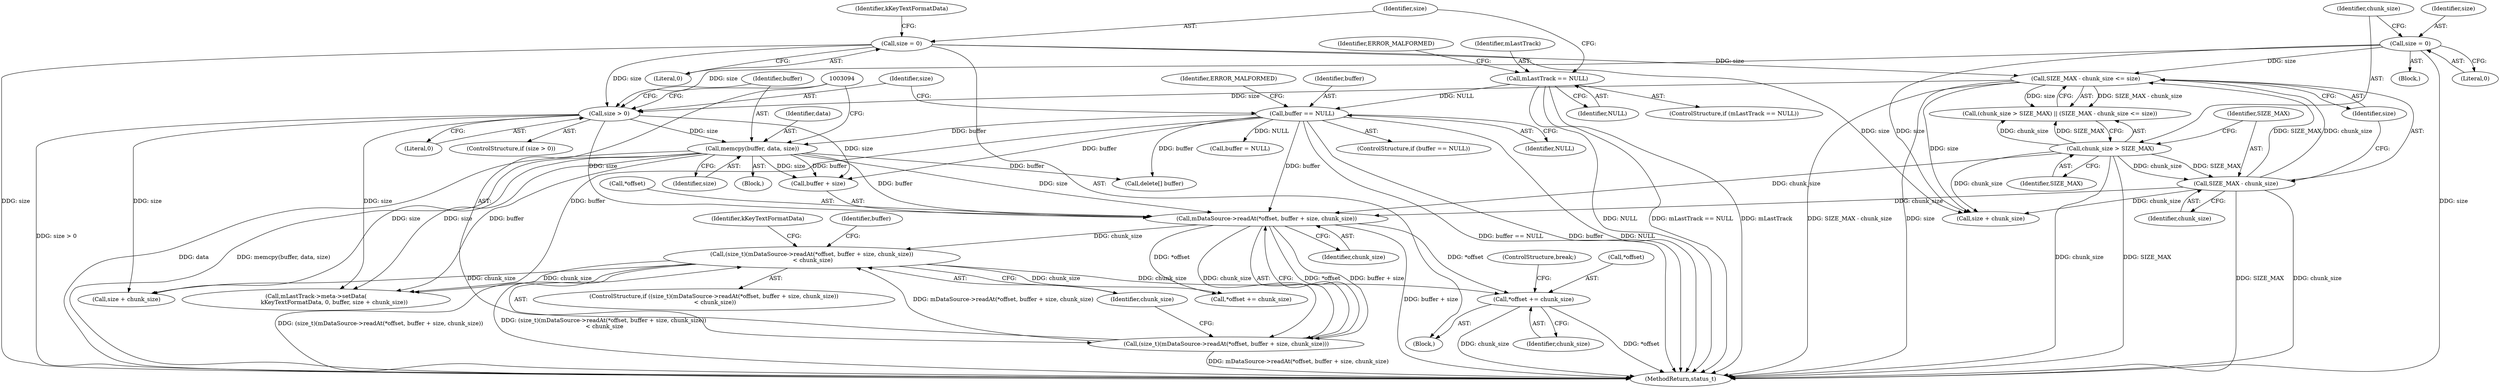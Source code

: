 digraph "0_Android_e7142a0703bc93f75e213e96ebc19000022afed9@pointer" {
"1003124" [label="(Call,*offset += chunk_size)"];
"1003092" [label="(Call,(size_t)(mDataSource->readAt(*offset, buffer + size, chunk_size))\n < chunk_size)"];
"1003093" [label="(Call,(size_t)(mDataSource->readAt(*offset, buffer + size, chunk_size)))"];
"1003095" [label="(Call,mDataSource->readAt(*offset, buffer + size, chunk_size))"];
"1003076" [label="(Call,buffer == NULL)"];
"1003030" [label="(Call,mLastTrack == NULL)"];
"1003087" [label="(Call,memcpy(buffer, data, size))"];
"1003083" [label="(Call,size > 0)"];
"1003060" [label="(Call,SIZE_MAX - chunk_size <= size)"];
"1003061" [label="(Call,SIZE_MAX - chunk_size)"];
"1003057" [label="(Call,chunk_size > SIZE_MAX)"];
"1003052" [label="(Call,size = 0)"];
"1003038" [label="(Call,size = 0)"];
"1003095" [label="(Call,mDataSource->readAt(*offset, buffer + size, chunk_size))"];
"1003090" [label="(Identifier,size)"];
"1003028" [label="(Block,)"];
"1003096" [label="(Call,*offset)"];
"1003029" [label="(ControlStructure,if (mLastTrack == NULL))"];
"1003092" [label="(Call,(size_t)(mDataSource->readAt(*offset, buffer + size, chunk_size))\n < chunk_size)"];
"1003039" [label="(Identifier,size)"];
"1003088" [label="(Identifier,buffer)"];
"1003082" [label="(ControlStructure,if (size > 0))"];
"1003060" [label="(Call,SIZE_MAX - chunk_size <= size)"];
"1003072" [label="(Call,size + chunk_size)"];
"1003102" [label="(Identifier,chunk_size)"];
"1003062" [label="(Identifier,SIZE_MAX)"];
"1003051" [label="(Block,)"];
"1003106" [label="(Call,buffer = NULL)"];
"1003115" [label="(Call,mLastTrack->meta->setData(\n                    kKeyTextFormatData, 0, buffer, size + chunk_size))"];
"1003086" [label="(Block,)"];
"1003040" [label="(Literal,0)"];
"1003116" [label="(Identifier,kKeyTextFormatData)"];
"1003077" [label="(Identifier,buffer)"];
"1003124" [label="(Call,*offset += chunk_size)"];
"1003127" [label="(Identifier,chunk_size)"];
"1003053" [label="(Identifier,size)"];
"1003075" [label="(ControlStructure,if (buffer == NULL))"];
"1003083" [label="(Call,size > 0)"];
"1003119" [label="(Call,size + chunk_size)"];
"1003078" [label="(Identifier,NULL)"];
"1003030" [label="(Call,mLastTrack == NULL)"];
"1003089" [label="(Identifier,data)"];
"1003091" [label="(ControlStructure,if ((size_t)(mDataSource->readAt(*offset, buffer + size, chunk_size))\n < chunk_size))"];
"1003128" [label="(ControlStructure,break;)"];
"1003058" [label="(Identifier,chunk_size)"];
"1003104" [label="(Call,delete[] buffer)"];
"1003085" [label="(Literal,0)"];
"1003275" [label="(MethodReturn,status_t)"];
"1003059" [label="(Identifier,SIZE_MAX)"];
"1003054" [label="(Literal,0)"];
"1003109" [label="(Call,*offset += chunk_size)"];
"1003038" [label="(Call,size = 0)"];
"1003057" [label="(Call,chunk_size > SIZE_MAX)"];
"1003081" [label="(Identifier,ERROR_MALFORMED)"];
"1003084" [label="(Identifier,size)"];
"1003061" [label="(Call,SIZE_MAX - chunk_size)"];
"1003032" [label="(Identifier,NULL)"];
"1003064" [label="(Identifier,size)"];
"1003063" [label="(Identifier,chunk_size)"];
"1003105" [label="(Identifier,buffer)"];
"1003056" [label="(Call,(chunk_size > SIZE_MAX) || (SIZE_MAX - chunk_size <= size))"];
"1003125" [label="(Call,*offset)"];
"1003034" [label="(Identifier,ERROR_MALFORMED)"];
"1003052" [label="(Call,size = 0)"];
"1003098" [label="(Call,buffer + size)"];
"1003087" [label="(Call,memcpy(buffer, data, size))"];
"1003076" [label="(Call,buffer == NULL)"];
"1003093" [label="(Call,(size_t)(mDataSource->readAt(*offset, buffer + size, chunk_size)))"];
"1003101" [label="(Identifier,chunk_size)"];
"1003044" [label="(Identifier,kKeyTextFormatData)"];
"1003031" [label="(Identifier,mLastTrack)"];
"1003124" -> "1003028"  [label="AST: "];
"1003124" -> "1003127"  [label="CFG: "];
"1003125" -> "1003124"  [label="AST: "];
"1003127" -> "1003124"  [label="AST: "];
"1003128" -> "1003124"  [label="CFG: "];
"1003124" -> "1003275"  [label="DDG: chunk_size"];
"1003124" -> "1003275"  [label="DDG: *offset"];
"1003092" -> "1003124"  [label="DDG: chunk_size"];
"1003095" -> "1003124"  [label="DDG: *offset"];
"1003092" -> "1003091"  [label="AST: "];
"1003092" -> "1003102"  [label="CFG: "];
"1003093" -> "1003092"  [label="AST: "];
"1003102" -> "1003092"  [label="AST: "];
"1003105" -> "1003092"  [label="CFG: "];
"1003116" -> "1003092"  [label="CFG: "];
"1003092" -> "1003275"  [label="DDG: (size_t)(mDataSource->readAt(*offset, buffer + size, chunk_size))"];
"1003092" -> "1003275"  [label="DDG: (size_t)(mDataSource->readAt(*offset, buffer + size, chunk_size))\n < chunk_size"];
"1003093" -> "1003092"  [label="DDG: mDataSource->readAt(*offset, buffer + size, chunk_size)"];
"1003095" -> "1003092"  [label="DDG: chunk_size"];
"1003092" -> "1003109"  [label="DDG: chunk_size"];
"1003092" -> "1003115"  [label="DDG: chunk_size"];
"1003092" -> "1003119"  [label="DDG: chunk_size"];
"1003093" -> "1003095"  [label="CFG: "];
"1003094" -> "1003093"  [label="AST: "];
"1003095" -> "1003093"  [label="AST: "];
"1003102" -> "1003093"  [label="CFG: "];
"1003093" -> "1003275"  [label="DDG: mDataSource->readAt(*offset, buffer + size, chunk_size)"];
"1003095" -> "1003093"  [label="DDG: *offset"];
"1003095" -> "1003093"  [label="DDG: buffer + size"];
"1003095" -> "1003093"  [label="DDG: chunk_size"];
"1003095" -> "1003101"  [label="CFG: "];
"1003096" -> "1003095"  [label="AST: "];
"1003098" -> "1003095"  [label="AST: "];
"1003101" -> "1003095"  [label="AST: "];
"1003095" -> "1003275"  [label="DDG: buffer + size"];
"1003076" -> "1003095"  [label="DDG: buffer"];
"1003087" -> "1003095"  [label="DDG: buffer"];
"1003087" -> "1003095"  [label="DDG: size"];
"1003083" -> "1003095"  [label="DDG: size"];
"1003057" -> "1003095"  [label="DDG: chunk_size"];
"1003061" -> "1003095"  [label="DDG: chunk_size"];
"1003095" -> "1003109"  [label="DDG: *offset"];
"1003076" -> "1003075"  [label="AST: "];
"1003076" -> "1003078"  [label="CFG: "];
"1003077" -> "1003076"  [label="AST: "];
"1003078" -> "1003076"  [label="AST: "];
"1003081" -> "1003076"  [label="CFG: "];
"1003084" -> "1003076"  [label="CFG: "];
"1003076" -> "1003275"  [label="DDG: buffer == NULL"];
"1003076" -> "1003275"  [label="DDG: buffer"];
"1003076" -> "1003275"  [label="DDG: NULL"];
"1003030" -> "1003076"  [label="DDG: NULL"];
"1003076" -> "1003087"  [label="DDG: buffer"];
"1003076" -> "1003098"  [label="DDG: buffer"];
"1003076" -> "1003104"  [label="DDG: buffer"];
"1003076" -> "1003106"  [label="DDG: NULL"];
"1003076" -> "1003115"  [label="DDG: buffer"];
"1003030" -> "1003029"  [label="AST: "];
"1003030" -> "1003032"  [label="CFG: "];
"1003031" -> "1003030"  [label="AST: "];
"1003032" -> "1003030"  [label="AST: "];
"1003034" -> "1003030"  [label="CFG: "];
"1003039" -> "1003030"  [label="CFG: "];
"1003030" -> "1003275"  [label="DDG: NULL"];
"1003030" -> "1003275"  [label="DDG: mLastTrack == NULL"];
"1003030" -> "1003275"  [label="DDG: mLastTrack"];
"1003087" -> "1003086"  [label="AST: "];
"1003087" -> "1003090"  [label="CFG: "];
"1003088" -> "1003087"  [label="AST: "];
"1003089" -> "1003087"  [label="AST: "];
"1003090" -> "1003087"  [label="AST: "];
"1003094" -> "1003087"  [label="CFG: "];
"1003087" -> "1003275"  [label="DDG: memcpy(buffer, data, size)"];
"1003087" -> "1003275"  [label="DDG: data"];
"1003083" -> "1003087"  [label="DDG: size"];
"1003087" -> "1003098"  [label="DDG: buffer"];
"1003087" -> "1003098"  [label="DDG: size"];
"1003087" -> "1003104"  [label="DDG: buffer"];
"1003087" -> "1003115"  [label="DDG: buffer"];
"1003087" -> "1003115"  [label="DDG: size"];
"1003087" -> "1003119"  [label="DDG: size"];
"1003083" -> "1003082"  [label="AST: "];
"1003083" -> "1003085"  [label="CFG: "];
"1003084" -> "1003083"  [label="AST: "];
"1003085" -> "1003083"  [label="AST: "];
"1003088" -> "1003083"  [label="CFG: "];
"1003094" -> "1003083"  [label="CFG: "];
"1003083" -> "1003275"  [label="DDG: size > 0"];
"1003060" -> "1003083"  [label="DDG: size"];
"1003052" -> "1003083"  [label="DDG: size"];
"1003038" -> "1003083"  [label="DDG: size"];
"1003083" -> "1003098"  [label="DDG: size"];
"1003083" -> "1003115"  [label="DDG: size"];
"1003083" -> "1003119"  [label="DDG: size"];
"1003060" -> "1003056"  [label="AST: "];
"1003060" -> "1003064"  [label="CFG: "];
"1003061" -> "1003060"  [label="AST: "];
"1003064" -> "1003060"  [label="AST: "];
"1003056" -> "1003060"  [label="CFG: "];
"1003060" -> "1003275"  [label="DDG: size"];
"1003060" -> "1003275"  [label="DDG: SIZE_MAX - chunk_size"];
"1003060" -> "1003056"  [label="DDG: SIZE_MAX - chunk_size"];
"1003060" -> "1003056"  [label="DDG: size"];
"1003061" -> "1003060"  [label="DDG: SIZE_MAX"];
"1003061" -> "1003060"  [label="DDG: chunk_size"];
"1003052" -> "1003060"  [label="DDG: size"];
"1003038" -> "1003060"  [label="DDG: size"];
"1003060" -> "1003072"  [label="DDG: size"];
"1003061" -> "1003063"  [label="CFG: "];
"1003062" -> "1003061"  [label="AST: "];
"1003063" -> "1003061"  [label="AST: "];
"1003064" -> "1003061"  [label="CFG: "];
"1003061" -> "1003275"  [label="DDG: SIZE_MAX"];
"1003061" -> "1003275"  [label="DDG: chunk_size"];
"1003057" -> "1003061"  [label="DDG: SIZE_MAX"];
"1003057" -> "1003061"  [label="DDG: chunk_size"];
"1003061" -> "1003072"  [label="DDG: chunk_size"];
"1003057" -> "1003056"  [label="AST: "];
"1003057" -> "1003059"  [label="CFG: "];
"1003058" -> "1003057"  [label="AST: "];
"1003059" -> "1003057"  [label="AST: "];
"1003062" -> "1003057"  [label="CFG: "];
"1003056" -> "1003057"  [label="CFG: "];
"1003057" -> "1003275"  [label="DDG: chunk_size"];
"1003057" -> "1003275"  [label="DDG: SIZE_MAX"];
"1003057" -> "1003056"  [label="DDG: chunk_size"];
"1003057" -> "1003056"  [label="DDG: SIZE_MAX"];
"1003057" -> "1003072"  [label="DDG: chunk_size"];
"1003052" -> "1003051"  [label="AST: "];
"1003052" -> "1003054"  [label="CFG: "];
"1003053" -> "1003052"  [label="AST: "];
"1003054" -> "1003052"  [label="AST: "];
"1003058" -> "1003052"  [label="CFG: "];
"1003052" -> "1003275"  [label="DDG: size"];
"1003052" -> "1003072"  [label="DDG: size"];
"1003038" -> "1003028"  [label="AST: "];
"1003038" -> "1003040"  [label="CFG: "];
"1003039" -> "1003038"  [label="AST: "];
"1003040" -> "1003038"  [label="AST: "];
"1003044" -> "1003038"  [label="CFG: "];
"1003038" -> "1003275"  [label="DDG: size"];
"1003038" -> "1003072"  [label="DDG: size"];
}
